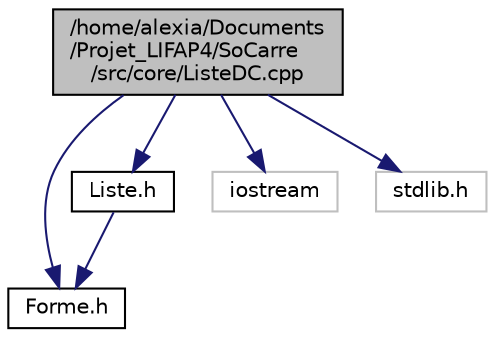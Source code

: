 digraph "/home/alexia/Documents/Projet_LIFAP4/SoCarre/src/core/ListeDC.cpp"
{
  edge [fontname="Helvetica",fontsize="10",labelfontname="Helvetica",labelfontsize="10"];
  node [fontname="Helvetica",fontsize="10",shape=record];
  Node0 [label="/home/alexia/Documents\l/Projet_LIFAP4/SoCarre\l/src/core/ListeDC.cpp",height=0.2,width=0.4,color="black", fillcolor="grey75", style="filled", fontcolor="black"];
  Node0 -> Node1 [color="midnightblue",fontsize="10",style="solid",fontname="Helvetica"];
  Node1 [label="Forme.h",height=0.2,width=0.4,color="black", fillcolor="white", style="filled",URL="$Forme_8h.html"];
  Node0 -> Node2 [color="midnightblue",fontsize="10",style="solid",fontname="Helvetica"];
  Node2 [label="Liste.h",height=0.2,width=0.4,color="black", fillcolor="white", style="filled",URL="$Liste_8h.html"];
  Node2 -> Node1 [color="midnightblue",fontsize="10",style="solid",fontname="Helvetica"];
  Node0 -> Node3 [color="midnightblue",fontsize="10",style="solid",fontname="Helvetica"];
  Node3 [label="iostream",height=0.2,width=0.4,color="grey75", fillcolor="white", style="filled"];
  Node0 -> Node4 [color="midnightblue",fontsize="10",style="solid",fontname="Helvetica"];
  Node4 [label="stdlib.h",height=0.2,width=0.4,color="grey75", fillcolor="white", style="filled"];
}
